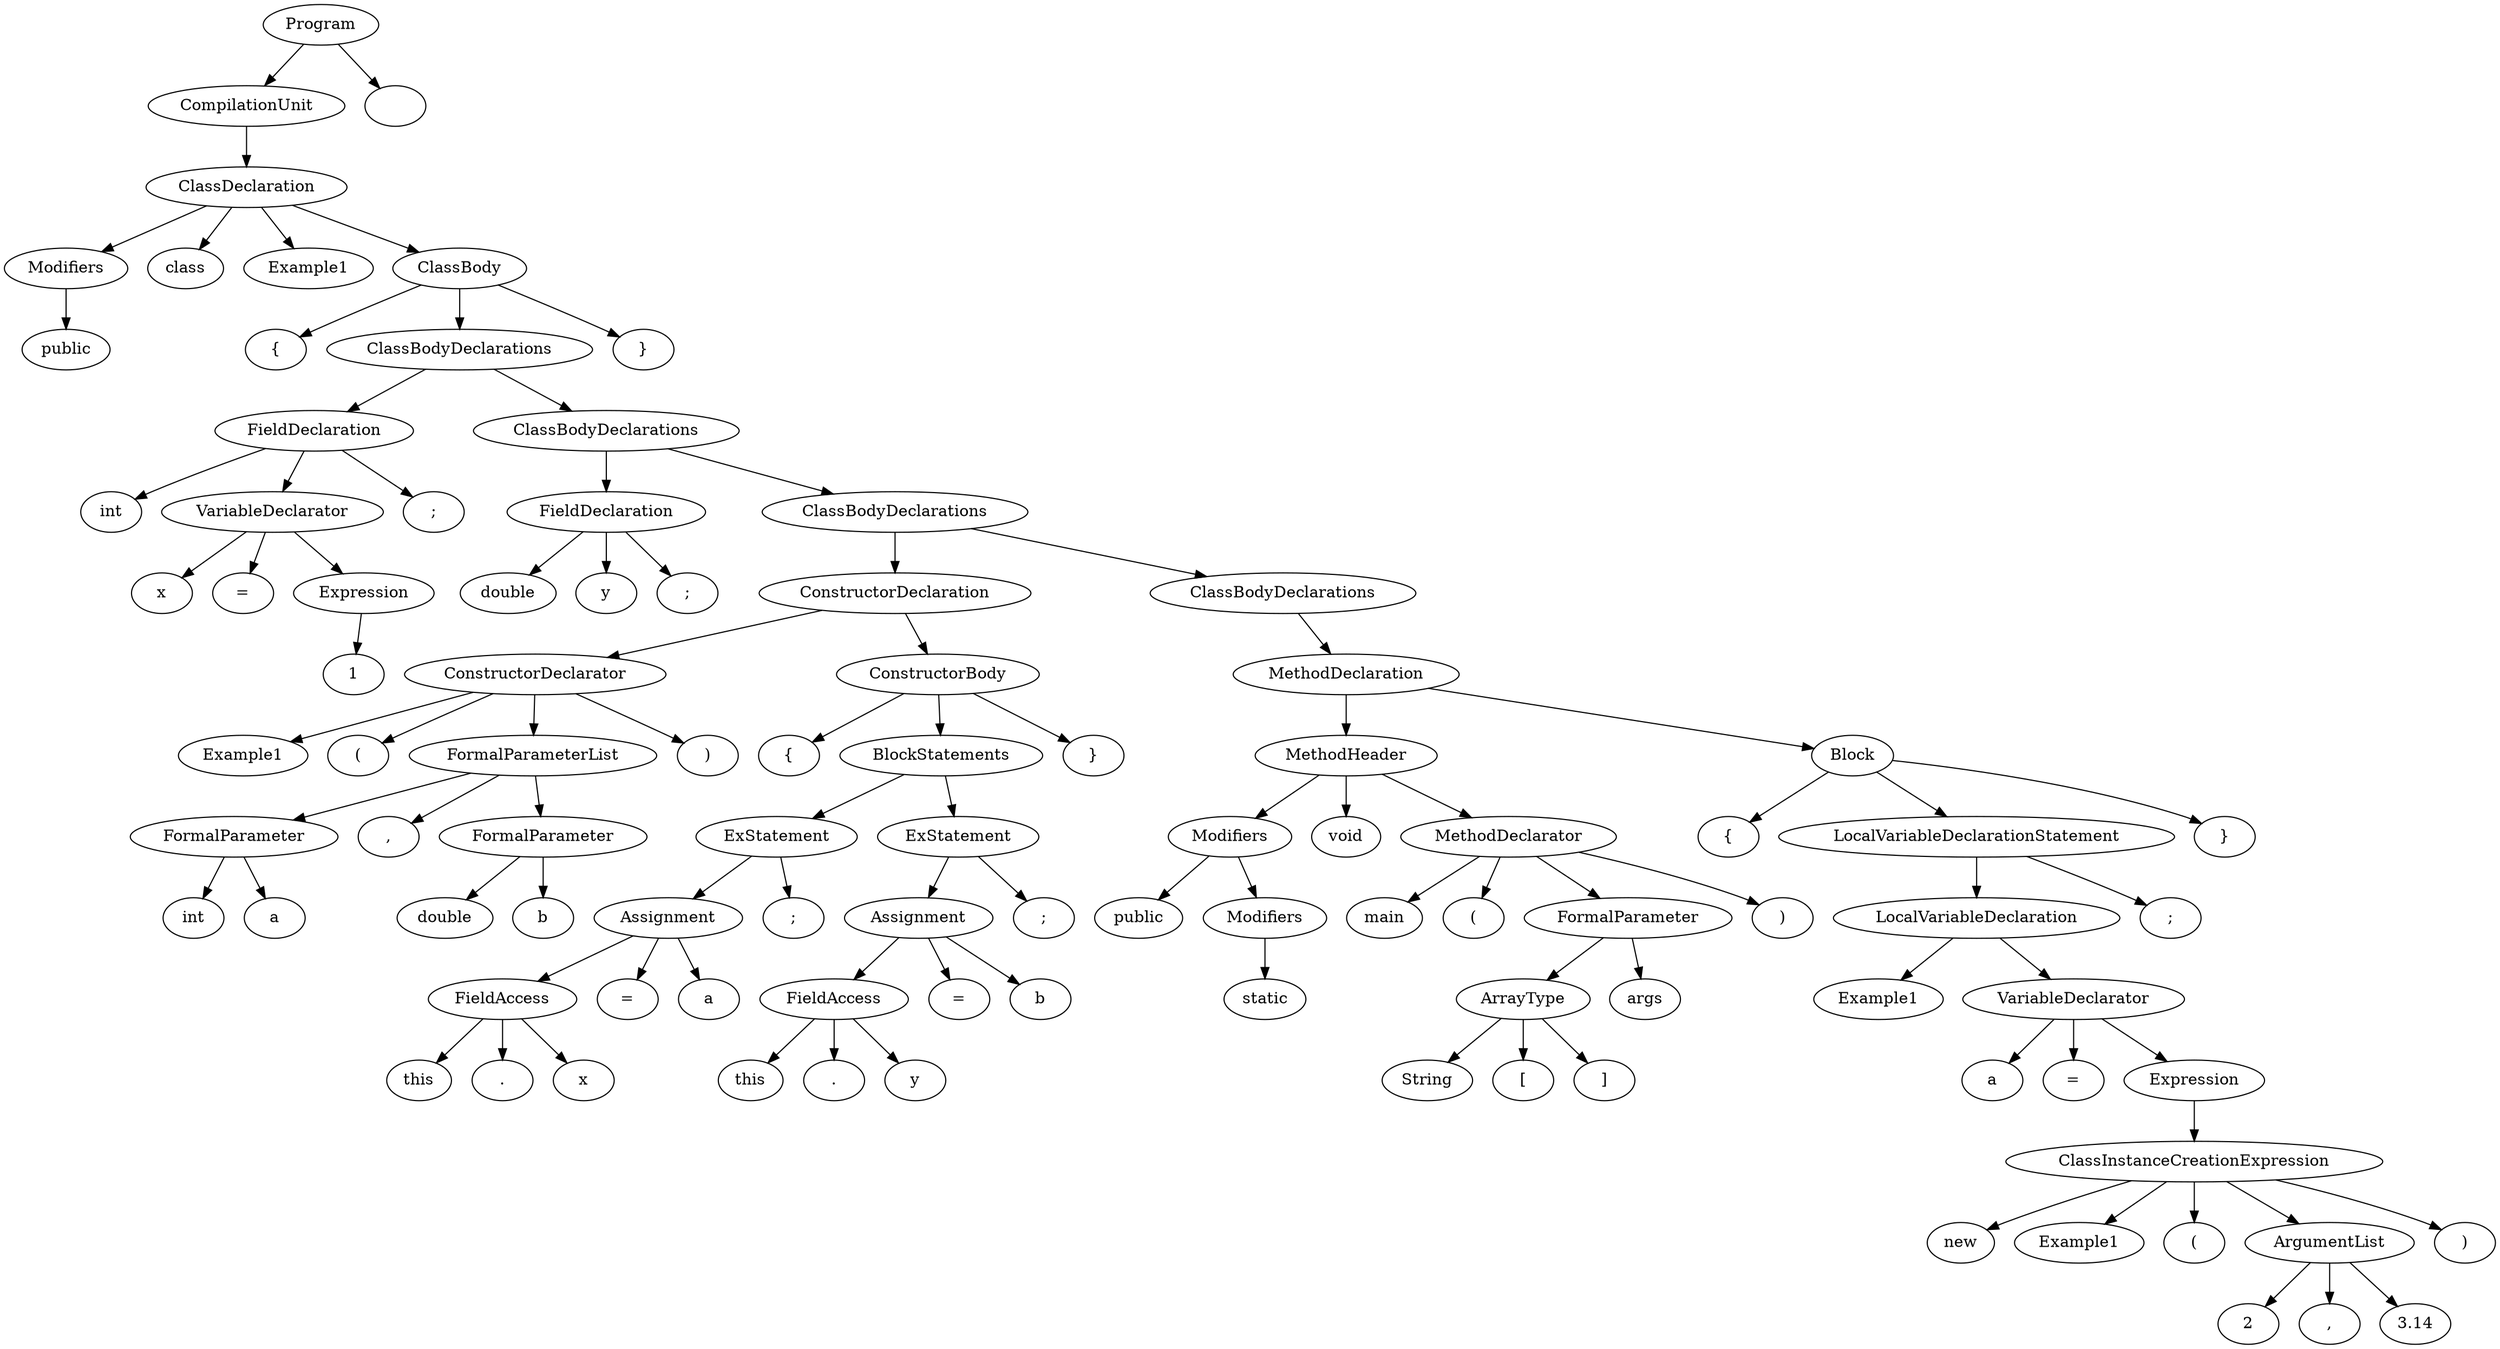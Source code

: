 digraph G {
n1 [label="public"]
n2 [label="Modifiers"]
n2->n1;
n3 [label="class"]
n4 [label="Example1"]
n5 [label="{"]
n6 [label="int"]
n7 [label="x"]
n8 [label="="]
n9 [label="1"]
n10 [label="Expression"]
n10->n9;
n11 [label="VariableDeclarator"]
n11->n10;
n11->n8;
n11->n7;
n12 [label=";"]
n13 [label="FieldDeclaration"]
n13->n12;
n13->n11;
n13->n6;
n14 [label="double"]
n15 [label="y"]
n16 [label=";"]
n17 [label="FieldDeclaration"]
n17->n16;
n17->n15;
n17->n14;
n18 [label="Example1"]
n19 [label="("]
n20 [label="int"]
n21 [label="a"]
n22 [label="FormalParameter"]
n22->n21;
n22->n20;
n23 [label=","]
n24 [label="double"]
n25 [label="b"]
n26 [label="FormalParameter"]
n26->n25;
n26->n24;
n27 [label="FormalParameterList"]
n27->n26;
n27->n23;
n27->n22;
n28 [label=")"]
n29 [label="ConstructorDeclarator"]
n29->n28;
n29->n27;
n29->n19;
n29->n18;
n30 [label="{"]
n31 [label="this"]
n32 [label="."]
n33 [label="x"]
n34 [label="FieldAccess"]
n34->n33;
n34->n32;
n34->n31;
n35 [label="="]
n36 [label="a"]
n37 [label="Assignment"]
n37->n36;
n37->n35;
n37->n34;
n38 [label=";"]
n39 [label="ExStatement"]
n39->n38;
n39->n37;
n40 [label="this"]
n41 [label="."]
n42 [label="y"]
n43 [label="FieldAccess"]
n43->n42;
n43->n41;
n43->n40;
n44 [label="="]
n45 [label="b"]
n46 [label="Assignment"]
n46->n45;
n46->n44;
n46->n43;
n47 [label=";"]
n48 [label="ExStatement"]
n48->n47;
n48->n46;
n49 [label="BlockStatements"]
n49->n48;
n49->n39;
n50 [label="}"]
n51 [label="ConstructorBody"]
n51->n50;
n51->n49;
n51->n30;
n52 [label="ConstructorDeclaration"]
n52->n51;
n52->n29;
n53 [label="public"]
n54 [label="static"]
n55 [label="Modifiers"]
n55->n54;
n56 [label="Modifiers"]
n56->n55;
n56->n53;
n57 [label="void"]
n58 [label="main"]
n59 [label="("]
n60 [label="String"]
n61 [label="["]
n62 [label="]"]
n63 [label="ArrayType"]
n63->n62;
n63->n61;
n63->n60;
n64 [label="args"]
n65 [label="FormalParameter"]
n65->n64;
n65->n63;
n66 [label=")"]
n67 [label="MethodDeclarator"]
n67->n66;
n67->n65;
n67->n59;
n67->n58;
n68 [label="MethodHeader"]
n68->n67;
n68->n57;
n68->n56;
n69 [label="{"]
n70 [label="Example1"]
n71 [label="a"]
n72 [label="="]
n73 [label="new"]
n74 [label="Example1"]
n75 [label="("]
n76 [label="2"]
n77 [label=","]
n78 [label="3.14"]
n79 [label="ArgumentList"]
n79->n78;
n79->n77;
n79->n76;
n80 [label=")"]
n81 [label="ClassInstanceCreationExpression"]
n81->n80;
n81->n79;
n81->n75;
n81->n74;
n81->n73;
n82 [label="Expression"]
n82->n81;
n83 [label="VariableDeclarator"]
n83->n82;
n83->n72;
n83->n71;
n84 [label="LocalVariableDeclaration"]
n84->n83;
n84->n70;
n85 [label=";"]
n86 [label="LocalVariableDeclarationStatement"]
n86->n85;
n86->n84;
n87 [label="}"]
n88 [label="Block"]
n88->n87;
n88->n86;
n88->n69;
n89 [label="MethodDeclaration"]
n89->n88;
n89->n68;
n90 [label="ClassBodyDeclarations"]
n90->n89;
n91 [label="ClassBodyDeclarations"]
n91->n90;
n91->n52;
n92 [label="ClassBodyDeclarations"]
n92->n91;
n92->n17;
n93 [label="ClassBodyDeclarations"]
n93->n92;
n93->n13;
n94 [label="}"]
n95 [label="ClassBody"]
n95->n94;
n95->n93;
n95->n5;
n96 [label="ClassDeclaration"]
n96->n95;
n96->n4;
n96->n3;
n96->n2;
n97 [label="CompilationUnit"]
n97->n96;
n98 [label="Program"]
n98->n99;
n98->n97;
n99 [label=""]
}

